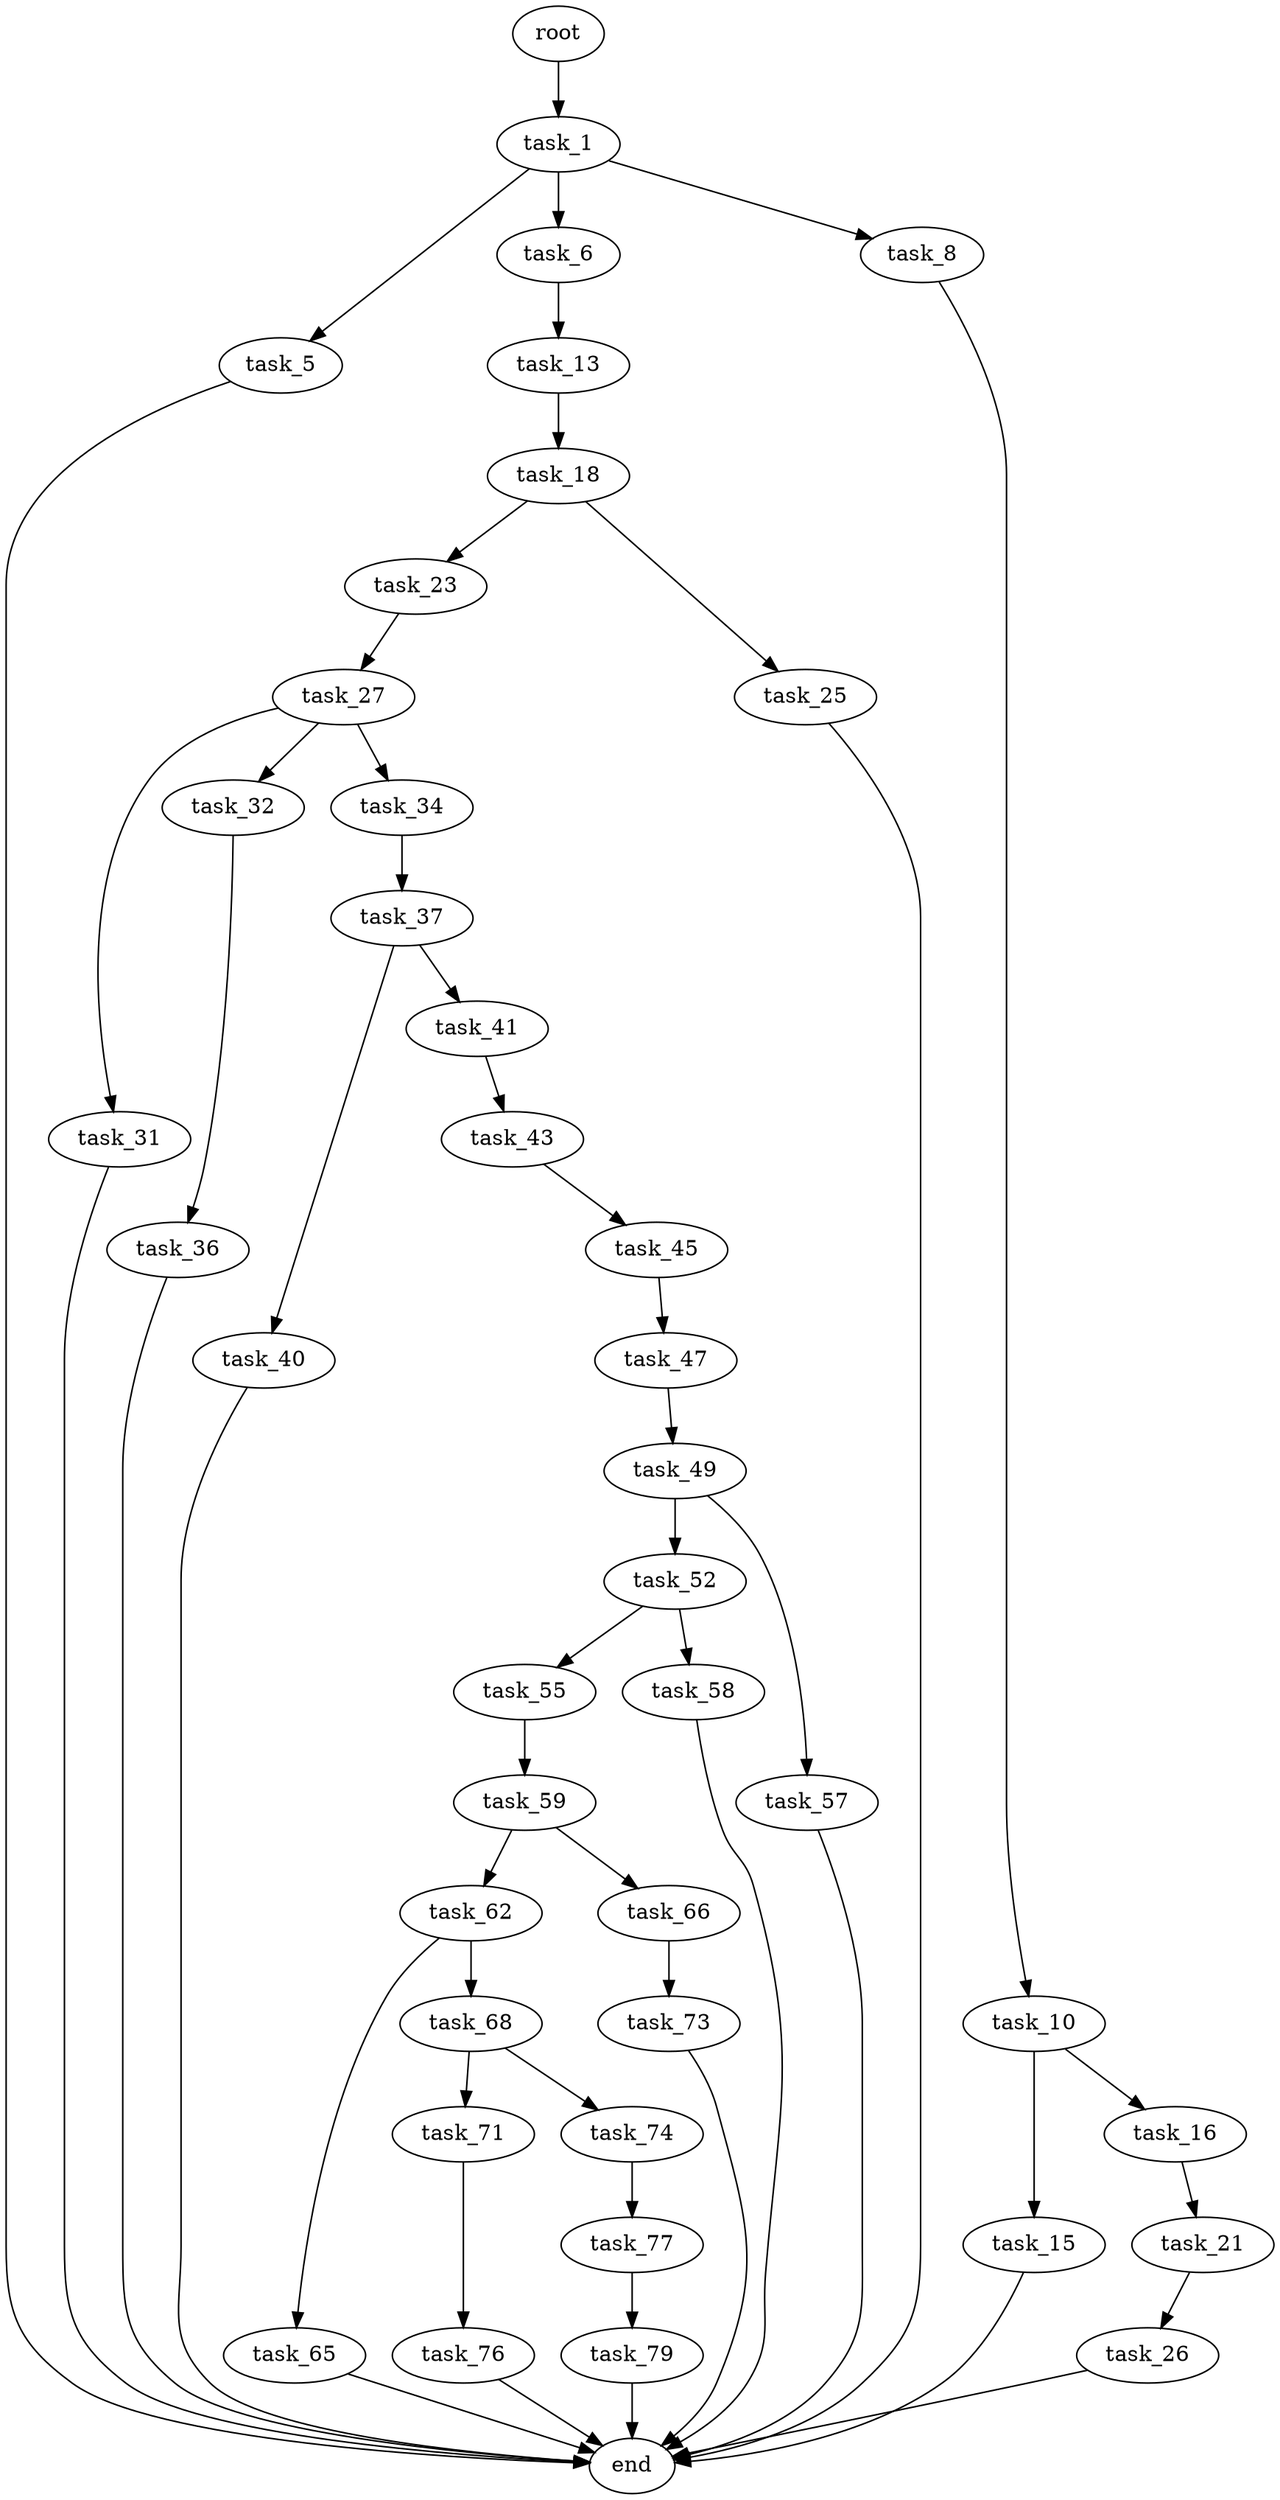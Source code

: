 digraph G {
  root [size="0.000000"];
  task_1 [size="101229968388.000000"];
  task_5 [size="13339698532.000000"];
  task_6 [size="19765051735.000000"];
  task_8 [size="3946790920.000000"];
  end [size="0.000000"];
  task_13 [size="7932843347.000000"];
  task_10 [size="368293445632.000000"];
  task_15 [size="473648483.000000"];
  task_16 [size="1386464606.000000"];
  task_18 [size="21032555322.000000"];
  task_21 [size="360121232637.000000"];
  task_23 [size="1791471626.000000"];
  task_25 [size="782757789696.000000"];
  task_26 [size="302570980943.000000"];
  task_27 [size="234270699207.000000"];
  task_31 [size="13777901001.000000"];
  task_32 [size="311318704180.000000"];
  task_34 [size="236859185447.000000"];
  task_36 [size="851628556706.000000"];
  task_37 [size="549755813888.000000"];
  task_40 [size="28991029248.000000"];
  task_41 [size="12227702753.000000"];
  task_43 [size="1609327259.000000"];
  task_45 [size="549755813888.000000"];
  task_47 [size="134217728000.000000"];
  task_49 [size="134217728000.000000"];
  task_52 [size="25146079690.000000"];
  task_57 [size="10171247530.000000"];
  task_55 [size="14290055769.000000"];
  task_58 [size="28991029248.000000"];
  task_59 [size="711187506.000000"];
  task_62 [size="4920938856.000000"];
  task_66 [size="44598098772.000000"];
  task_65 [size="134217728000.000000"];
  task_68 [size="134217728000.000000"];
  task_73 [size="3978593113.000000"];
  task_71 [size="589646459886.000000"];
  task_74 [size="134217728000.000000"];
  task_76 [size="1224689976041.000000"];
  task_77 [size="1278144399195.000000"];
  task_79 [size="134217728000.000000"];

  root -> task_1 [size="1.000000"];
  task_1 -> task_5 [size="134217728.000000"];
  task_1 -> task_6 [size="134217728.000000"];
  task_1 -> task_8 [size="134217728.000000"];
  task_5 -> end [size="1.000000"];
  task_6 -> task_13 [size="33554432.000000"];
  task_8 -> task_10 [size="75497472.000000"];
  task_13 -> task_18 [size="838860800.000000"];
  task_10 -> task_15 [size="411041792.000000"];
  task_10 -> task_16 [size="411041792.000000"];
  task_15 -> end [size="1.000000"];
  task_16 -> task_21 [size="33554432.000000"];
  task_18 -> task_23 [size="838860800.000000"];
  task_18 -> task_25 [size="838860800.000000"];
  task_21 -> task_26 [size="301989888.000000"];
  task_23 -> task_27 [size="33554432.000000"];
  task_25 -> end [size="1.000000"];
  task_26 -> end [size="1.000000"];
  task_27 -> task_31 [size="679477248.000000"];
  task_27 -> task_32 [size="679477248.000000"];
  task_27 -> task_34 [size="679477248.000000"];
  task_31 -> end [size="1.000000"];
  task_32 -> task_36 [size="209715200.000000"];
  task_34 -> task_37 [size="209715200.000000"];
  task_36 -> end [size="1.000000"];
  task_37 -> task_40 [size="536870912.000000"];
  task_37 -> task_41 [size="536870912.000000"];
  task_40 -> end [size="1.000000"];
  task_41 -> task_43 [size="679477248.000000"];
  task_43 -> task_45 [size="33554432.000000"];
  task_45 -> task_47 [size="536870912.000000"];
  task_47 -> task_49 [size="209715200.000000"];
  task_49 -> task_52 [size="209715200.000000"];
  task_49 -> task_57 [size="209715200.000000"];
  task_52 -> task_55 [size="536870912.000000"];
  task_52 -> task_58 [size="536870912.000000"];
  task_57 -> end [size="1.000000"];
  task_55 -> task_59 [size="838860800.000000"];
  task_58 -> end [size="1.000000"];
  task_59 -> task_62 [size="75497472.000000"];
  task_59 -> task_66 [size="75497472.000000"];
  task_62 -> task_65 [size="134217728.000000"];
  task_62 -> task_68 [size="134217728.000000"];
  task_66 -> task_73 [size="134217728.000000"];
  task_65 -> end [size="1.000000"];
  task_68 -> task_71 [size="209715200.000000"];
  task_68 -> task_74 [size="209715200.000000"];
  task_73 -> end [size="1.000000"];
  task_71 -> task_76 [size="838860800.000000"];
  task_74 -> task_77 [size="209715200.000000"];
  task_76 -> end [size="1.000000"];
  task_77 -> task_79 [size="838860800.000000"];
  task_79 -> end [size="1.000000"];
}
